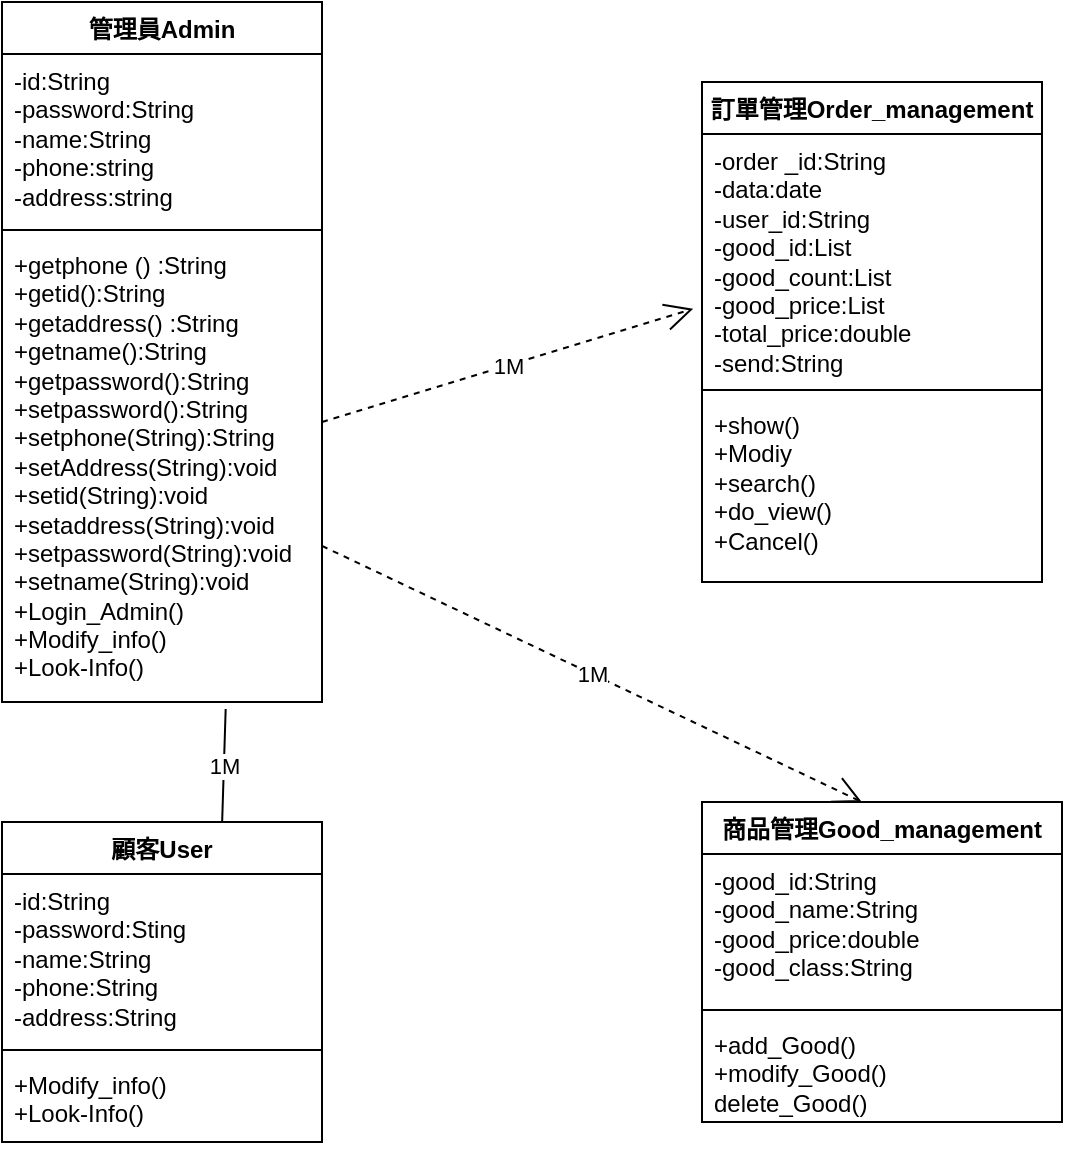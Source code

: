 <mxfile version="22.1.11" type="device">
  <diagram name="第 1 页" id="MV2LG6wQc4w_V7qykZc8">
    <mxGraphModel dx="395" dy="628" grid="1" gridSize="10" guides="1" tooltips="1" connect="1" arrows="1" fold="1" page="1" pageScale="1" pageWidth="827" pageHeight="1169" math="0" shadow="0">
      <root>
        <mxCell id="0" />
        <mxCell id="1" parent="0" />
        <mxCell id="CtdJnLHNtg_iThuxyWuQ-1" value="管理員Admin" style="swimlane;fontStyle=1;align=center;verticalAlign=top;childLayout=stackLayout;horizontal=1;startSize=26;horizontalStack=0;resizeParent=1;resizeParentMax=0;resizeLast=0;collapsible=1;marginBottom=0;whiteSpace=wrap;html=1;" vertex="1" parent="1">
          <mxGeometry x="160" y="40" width="160" height="350" as="geometry" />
        </mxCell>
        <mxCell id="CtdJnLHNtg_iThuxyWuQ-2" value="-id:String&lt;br&gt;-password:String&lt;br&gt;-name:String&lt;br&gt;-phone:string&lt;br&gt;-address:string" style="text;strokeColor=none;fillColor=none;align=left;verticalAlign=top;spacingLeft=4;spacingRight=4;overflow=hidden;rotatable=0;points=[[0,0.5],[1,0.5]];portConstraint=eastwest;whiteSpace=wrap;html=1;" vertex="1" parent="CtdJnLHNtg_iThuxyWuQ-1">
          <mxGeometry y="26" width="160" height="84" as="geometry" />
        </mxCell>
        <mxCell id="CtdJnLHNtg_iThuxyWuQ-3" value="" style="line;strokeWidth=1;fillColor=none;align=left;verticalAlign=middle;spacingTop=-1;spacingLeft=3;spacingRight=3;rotatable=0;labelPosition=right;points=[];portConstraint=eastwest;strokeColor=inherit;" vertex="1" parent="CtdJnLHNtg_iThuxyWuQ-1">
          <mxGeometry y="110" width="160" height="8" as="geometry" />
        </mxCell>
        <mxCell id="CtdJnLHNtg_iThuxyWuQ-4" value="&lt;div&gt;+getphone () :String&lt;/div&gt;&lt;div&gt;+getid():String&lt;/div&gt;&lt;div&gt;+getaddress() :String&lt;/div&gt;&lt;div&gt;+getname():String&lt;/div&gt;&lt;div&gt;+getpassword():String&lt;/div&gt;&lt;div&gt;+setpassword():String&lt;/div&gt;&lt;div&gt;+setphone(String):String&lt;/div&gt;&lt;div&gt;+setAddress(String):void&lt;/div&gt;&lt;div&gt;+setid(String):void&lt;/div&gt;&lt;div&gt;+setaddress(String):void&lt;/div&gt;&lt;div&gt;+setpassword(String):void&lt;/div&gt;&lt;div&gt;+setname(String):void&lt;/div&gt;&lt;div&gt;+Login_Admin()&lt;/div&gt;&lt;div&gt;+Modify_info()&lt;/div&gt;&lt;div&gt;+Look-Info()&lt;/div&gt;" style="text;strokeColor=none;fillColor=none;align=left;verticalAlign=top;spacingLeft=4;spacingRight=4;overflow=hidden;rotatable=0;points=[[0,0.5],[1,0.5]];portConstraint=eastwest;whiteSpace=wrap;html=1;" vertex="1" parent="CtdJnLHNtg_iThuxyWuQ-1">
          <mxGeometry y="118" width="160" height="232" as="geometry" />
        </mxCell>
        <mxCell id="CtdJnLHNtg_iThuxyWuQ-6" value="訂單管理Order_management" style="swimlane;fontStyle=1;align=center;verticalAlign=top;childLayout=stackLayout;horizontal=1;startSize=26;horizontalStack=0;resizeParent=1;resizeParentMax=0;resizeLast=0;collapsible=1;marginBottom=0;whiteSpace=wrap;html=1;" vertex="1" parent="1">
          <mxGeometry x="510" y="80" width="170" height="250" as="geometry" />
        </mxCell>
        <mxCell id="CtdJnLHNtg_iThuxyWuQ-7" value="&lt;div&gt;-order _id:String&lt;/div&gt;&lt;div&gt;-data:date&lt;/div&gt;&lt;div&gt;-user_id:String&lt;/div&gt;&lt;div&gt;-good_id:List&lt;/div&gt;&lt;div&gt;-good_count:List&lt;/div&gt;&lt;div&gt;-good_price:List&lt;/div&gt;&lt;div&gt;-total_price:double&lt;/div&gt;&lt;div&gt;-send:String&lt;/div&gt;" style="text;strokeColor=none;fillColor=none;align=left;verticalAlign=top;spacingLeft=4;spacingRight=4;overflow=hidden;rotatable=0;points=[[0,0.5],[1,0.5]];portConstraint=eastwest;whiteSpace=wrap;html=1;" vertex="1" parent="CtdJnLHNtg_iThuxyWuQ-6">
          <mxGeometry y="26" width="170" height="124" as="geometry" />
        </mxCell>
        <mxCell id="CtdJnLHNtg_iThuxyWuQ-8" value="" style="line;strokeWidth=1;fillColor=none;align=left;verticalAlign=middle;spacingTop=-1;spacingLeft=3;spacingRight=3;rotatable=0;labelPosition=right;points=[];portConstraint=eastwest;strokeColor=inherit;" vertex="1" parent="CtdJnLHNtg_iThuxyWuQ-6">
          <mxGeometry y="150" width="170" height="8" as="geometry" />
        </mxCell>
        <mxCell id="CtdJnLHNtg_iThuxyWuQ-9" value="&lt;div&gt;+show()&lt;/div&gt;&lt;div&gt;+Modiy&lt;/div&gt;&lt;div&gt;+search()&lt;/div&gt;&lt;div&gt;+do_view()&lt;/div&gt;&lt;div&gt;+Cancel()&lt;/div&gt;" style="text;strokeColor=none;fillColor=none;align=left;verticalAlign=top;spacingLeft=4;spacingRight=4;overflow=hidden;rotatable=0;points=[[0,0.5],[1,0.5]];portConstraint=eastwest;whiteSpace=wrap;html=1;" vertex="1" parent="CtdJnLHNtg_iThuxyWuQ-6">
          <mxGeometry y="158" width="170" height="92" as="geometry" />
        </mxCell>
        <mxCell id="CtdJnLHNtg_iThuxyWuQ-10" value="顧客User" style="swimlane;fontStyle=1;align=center;verticalAlign=top;childLayout=stackLayout;horizontal=1;startSize=26;horizontalStack=0;resizeParent=1;resizeParentMax=0;resizeLast=0;collapsible=1;marginBottom=0;whiteSpace=wrap;html=1;" vertex="1" parent="1">
          <mxGeometry x="160" y="450" width="160" height="160" as="geometry" />
        </mxCell>
        <mxCell id="CtdJnLHNtg_iThuxyWuQ-11" value="&lt;div&gt;-id:String&lt;/div&gt;&lt;div&gt;-password:Sting&lt;/div&gt;&lt;div&gt;-name:String&lt;/div&gt;&lt;div&gt;-phone:String&lt;/div&gt;&lt;div&gt;-address:String&lt;/div&gt;" style="text;strokeColor=none;fillColor=none;align=left;verticalAlign=top;spacingLeft=4;spacingRight=4;overflow=hidden;rotatable=0;points=[[0,0.5],[1,0.5]];portConstraint=eastwest;whiteSpace=wrap;html=1;" vertex="1" parent="CtdJnLHNtg_iThuxyWuQ-10">
          <mxGeometry y="26" width="160" height="84" as="geometry" />
        </mxCell>
        <mxCell id="CtdJnLHNtg_iThuxyWuQ-12" value="" style="line;strokeWidth=1;fillColor=none;align=left;verticalAlign=middle;spacingTop=-1;spacingLeft=3;spacingRight=3;rotatable=0;labelPosition=right;points=[];portConstraint=eastwest;strokeColor=inherit;" vertex="1" parent="CtdJnLHNtg_iThuxyWuQ-10">
          <mxGeometry y="110" width="160" height="8" as="geometry" />
        </mxCell>
        <mxCell id="CtdJnLHNtg_iThuxyWuQ-13" value="&lt;div&gt;+Modify_info()&lt;/div&gt;&lt;div&gt;+Look-Info()&lt;/div&gt;" style="text;strokeColor=none;fillColor=none;align=left;verticalAlign=top;spacingLeft=4;spacingRight=4;overflow=hidden;rotatable=0;points=[[0,0.5],[1,0.5]];portConstraint=eastwest;whiteSpace=wrap;html=1;" vertex="1" parent="CtdJnLHNtg_iThuxyWuQ-10">
          <mxGeometry y="118" width="160" height="42" as="geometry" />
        </mxCell>
        <mxCell id="CtdJnLHNtg_iThuxyWuQ-14" value="商品管理Good_management" style="swimlane;fontStyle=1;align=center;verticalAlign=top;childLayout=stackLayout;horizontal=1;startSize=26;horizontalStack=0;resizeParent=1;resizeParentMax=0;resizeLast=0;collapsible=1;marginBottom=0;whiteSpace=wrap;html=1;" vertex="1" parent="1">
          <mxGeometry x="510" y="440" width="180" height="160" as="geometry" />
        </mxCell>
        <mxCell id="CtdJnLHNtg_iThuxyWuQ-15" value="&lt;div&gt;-good_id:String&lt;/div&gt;&lt;div&gt;-good_name:String&lt;/div&gt;&lt;div&gt;-good_price:double&lt;/div&gt;&lt;div&gt;-good_class:String&lt;/div&gt;&lt;div&gt;&lt;br&gt;&lt;/div&gt;" style="text;strokeColor=none;fillColor=none;align=left;verticalAlign=top;spacingLeft=4;spacingRight=4;overflow=hidden;rotatable=0;points=[[0,0.5],[1,0.5]];portConstraint=eastwest;whiteSpace=wrap;html=1;" vertex="1" parent="CtdJnLHNtg_iThuxyWuQ-14">
          <mxGeometry y="26" width="180" height="74" as="geometry" />
        </mxCell>
        <mxCell id="CtdJnLHNtg_iThuxyWuQ-16" value="" style="line;strokeWidth=1;fillColor=none;align=left;verticalAlign=middle;spacingTop=-1;spacingLeft=3;spacingRight=3;rotatable=0;labelPosition=right;points=[];portConstraint=eastwest;strokeColor=inherit;" vertex="1" parent="CtdJnLHNtg_iThuxyWuQ-14">
          <mxGeometry y="100" width="180" height="8" as="geometry" />
        </mxCell>
        <mxCell id="CtdJnLHNtg_iThuxyWuQ-17" value="&lt;div&gt;+add_Good()&lt;/div&gt;&lt;div&gt;+modify_Good()&lt;/div&gt;&lt;div&gt;delete_Good()&lt;/div&gt;" style="text;strokeColor=none;fillColor=none;align=left;verticalAlign=top;spacingLeft=4;spacingRight=4;overflow=hidden;rotatable=0;points=[[0,0.5],[1,0.5]];portConstraint=eastwest;whiteSpace=wrap;html=1;" vertex="1" parent="CtdJnLHNtg_iThuxyWuQ-14">
          <mxGeometry y="108" width="180" height="52" as="geometry" />
        </mxCell>
        <mxCell id="CtdJnLHNtg_iThuxyWuQ-27" value="1M" style="endArrow=open;endSize=12;dashed=1;html=1;rounded=0;entryX=-0.026;entryY=0.705;entryDx=0;entryDy=0;entryPerimeter=0;" edge="1" parent="1" target="CtdJnLHNtg_iThuxyWuQ-7">
          <mxGeometry width="160" relative="1" as="geometry">
            <mxPoint x="320" y="250" as="sourcePoint" />
            <mxPoint x="480" y="250" as="targetPoint" />
          </mxGeometry>
        </mxCell>
        <mxCell id="CtdJnLHNtg_iThuxyWuQ-28" value="1M" style="endArrow=open;endSize=12;dashed=1;html=1;rounded=0;entryX=0.444;entryY=0;entryDx=0;entryDy=0;entryPerimeter=0;" edge="1" parent="1" source="CtdJnLHNtg_iThuxyWuQ-4" target="CtdJnLHNtg_iThuxyWuQ-14">
          <mxGeometry width="160" relative="1" as="geometry">
            <mxPoint x="330" y="260" as="sourcePoint" />
            <mxPoint x="516" y="203" as="targetPoint" />
          </mxGeometry>
        </mxCell>
        <mxCell id="CtdJnLHNtg_iThuxyWuQ-29" value="" style="text;strokeColor=none;fillColor=none;align=left;verticalAlign=middle;spacingTop=-1;spacingLeft=4;spacingRight=4;rotatable=0;labelPosition=right;points=[];portConstraint=eastwest;" vertex="1" parent="1">
          <mxGeometry x="360" y="390" width="20" height="14" as="geometry" />
        </mxCell>
        <mxCell id="CtdJnLHNtg_iThuxyWuQ-36" value="1M" style="endArrow=none;endSize=16;endFill=0;html=1;rounded=0;entryX=0.688;entryY=0;entryDx=0;entryDy=0;entryPerimeter=0;exitX=0.699;exitY=1.015;exitDx=0;exitDy=0;exitPerimeter=0;" edge="1" parent="1" source="CtdJnLHNtg_iThuxyWuQ-4" target="CtdJnLHNtg_iThuxyWuQ-10">
          <mxGeometry width="160" relative="1" as="geometry">
            <mxPoint x="290" y="400" as="sourcePoint" />
            <mxPoint x="450" y="400" as="targetPoint" />
          </mxGeometry>
        </mxCell>
      </root>
    </mxGraphModel>
  </diagram>
</mxfile>
